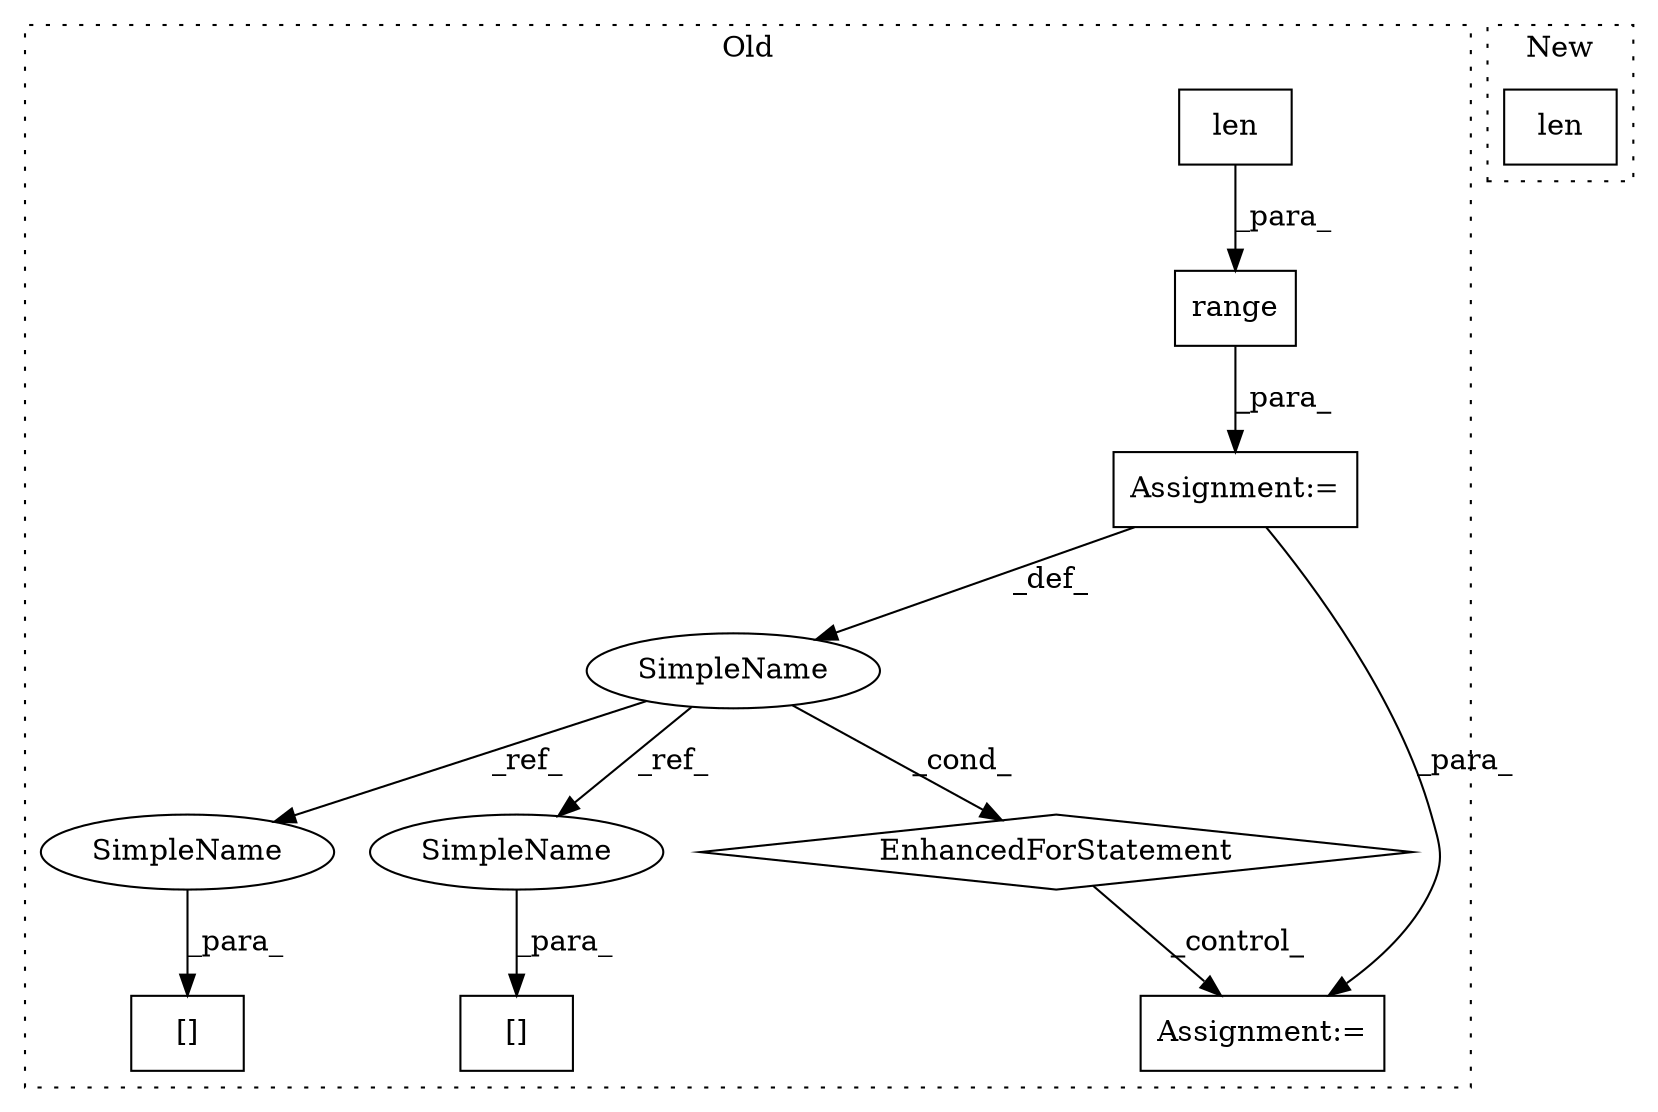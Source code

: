 digraph G {
subgraph cluster0 {
1 [label="range" a="32" s="1981,1997" l="6,1" shape="box"];
3 [label="Assignment:=" a="7" s="1916,1998" l="57,2" shape="box"];
4 [label="EnhancedForStatement" a="70" s="1916,1998" l="57,2" shape="diamond"];
5 [label="[]" a="2" s="2016,2020" l="3,1" shape="box"];
6 [label="SimpleName" a="42" s="1977" l="1" shape="ellipse"];
7 [label="[]" a="2" s="2047,2054" l="6,1" shape="box"];
8 [label="len" a="32" s="1987,1996" l="4,1" shape="box"];
9 [label="Assignment:=" a="7" s="2015" l="1" shape="box"];
10 [label="SimpleName" a="42" s="2019" l="1" shape="ellipse"];
11 [label="SimpleName" a="42" s="2053" l="1" shape="ellipse"];
label = "Old";
style="dotted";
}
subgraph cluster1 {
2 [label="len" a="32" s="1898,1909" l="4,1" shape="box"];
label = "New";
style="dotted";
}
1 -> 3 [label="_para_"];
3 -> 6 [label="_def_"];
3 -> 9 [label="_para_"];
4 -> 9 [label="_control_"];
6 -> 4 [label="_cond_"];
6 -> 10 [label="_ref_"];
6 -> 11 [label="_ref_"];
8 -> 1 [label="_para_"];
10 -> 5 [label="_para_"];
11 -> 7 [label="_para_"];
}